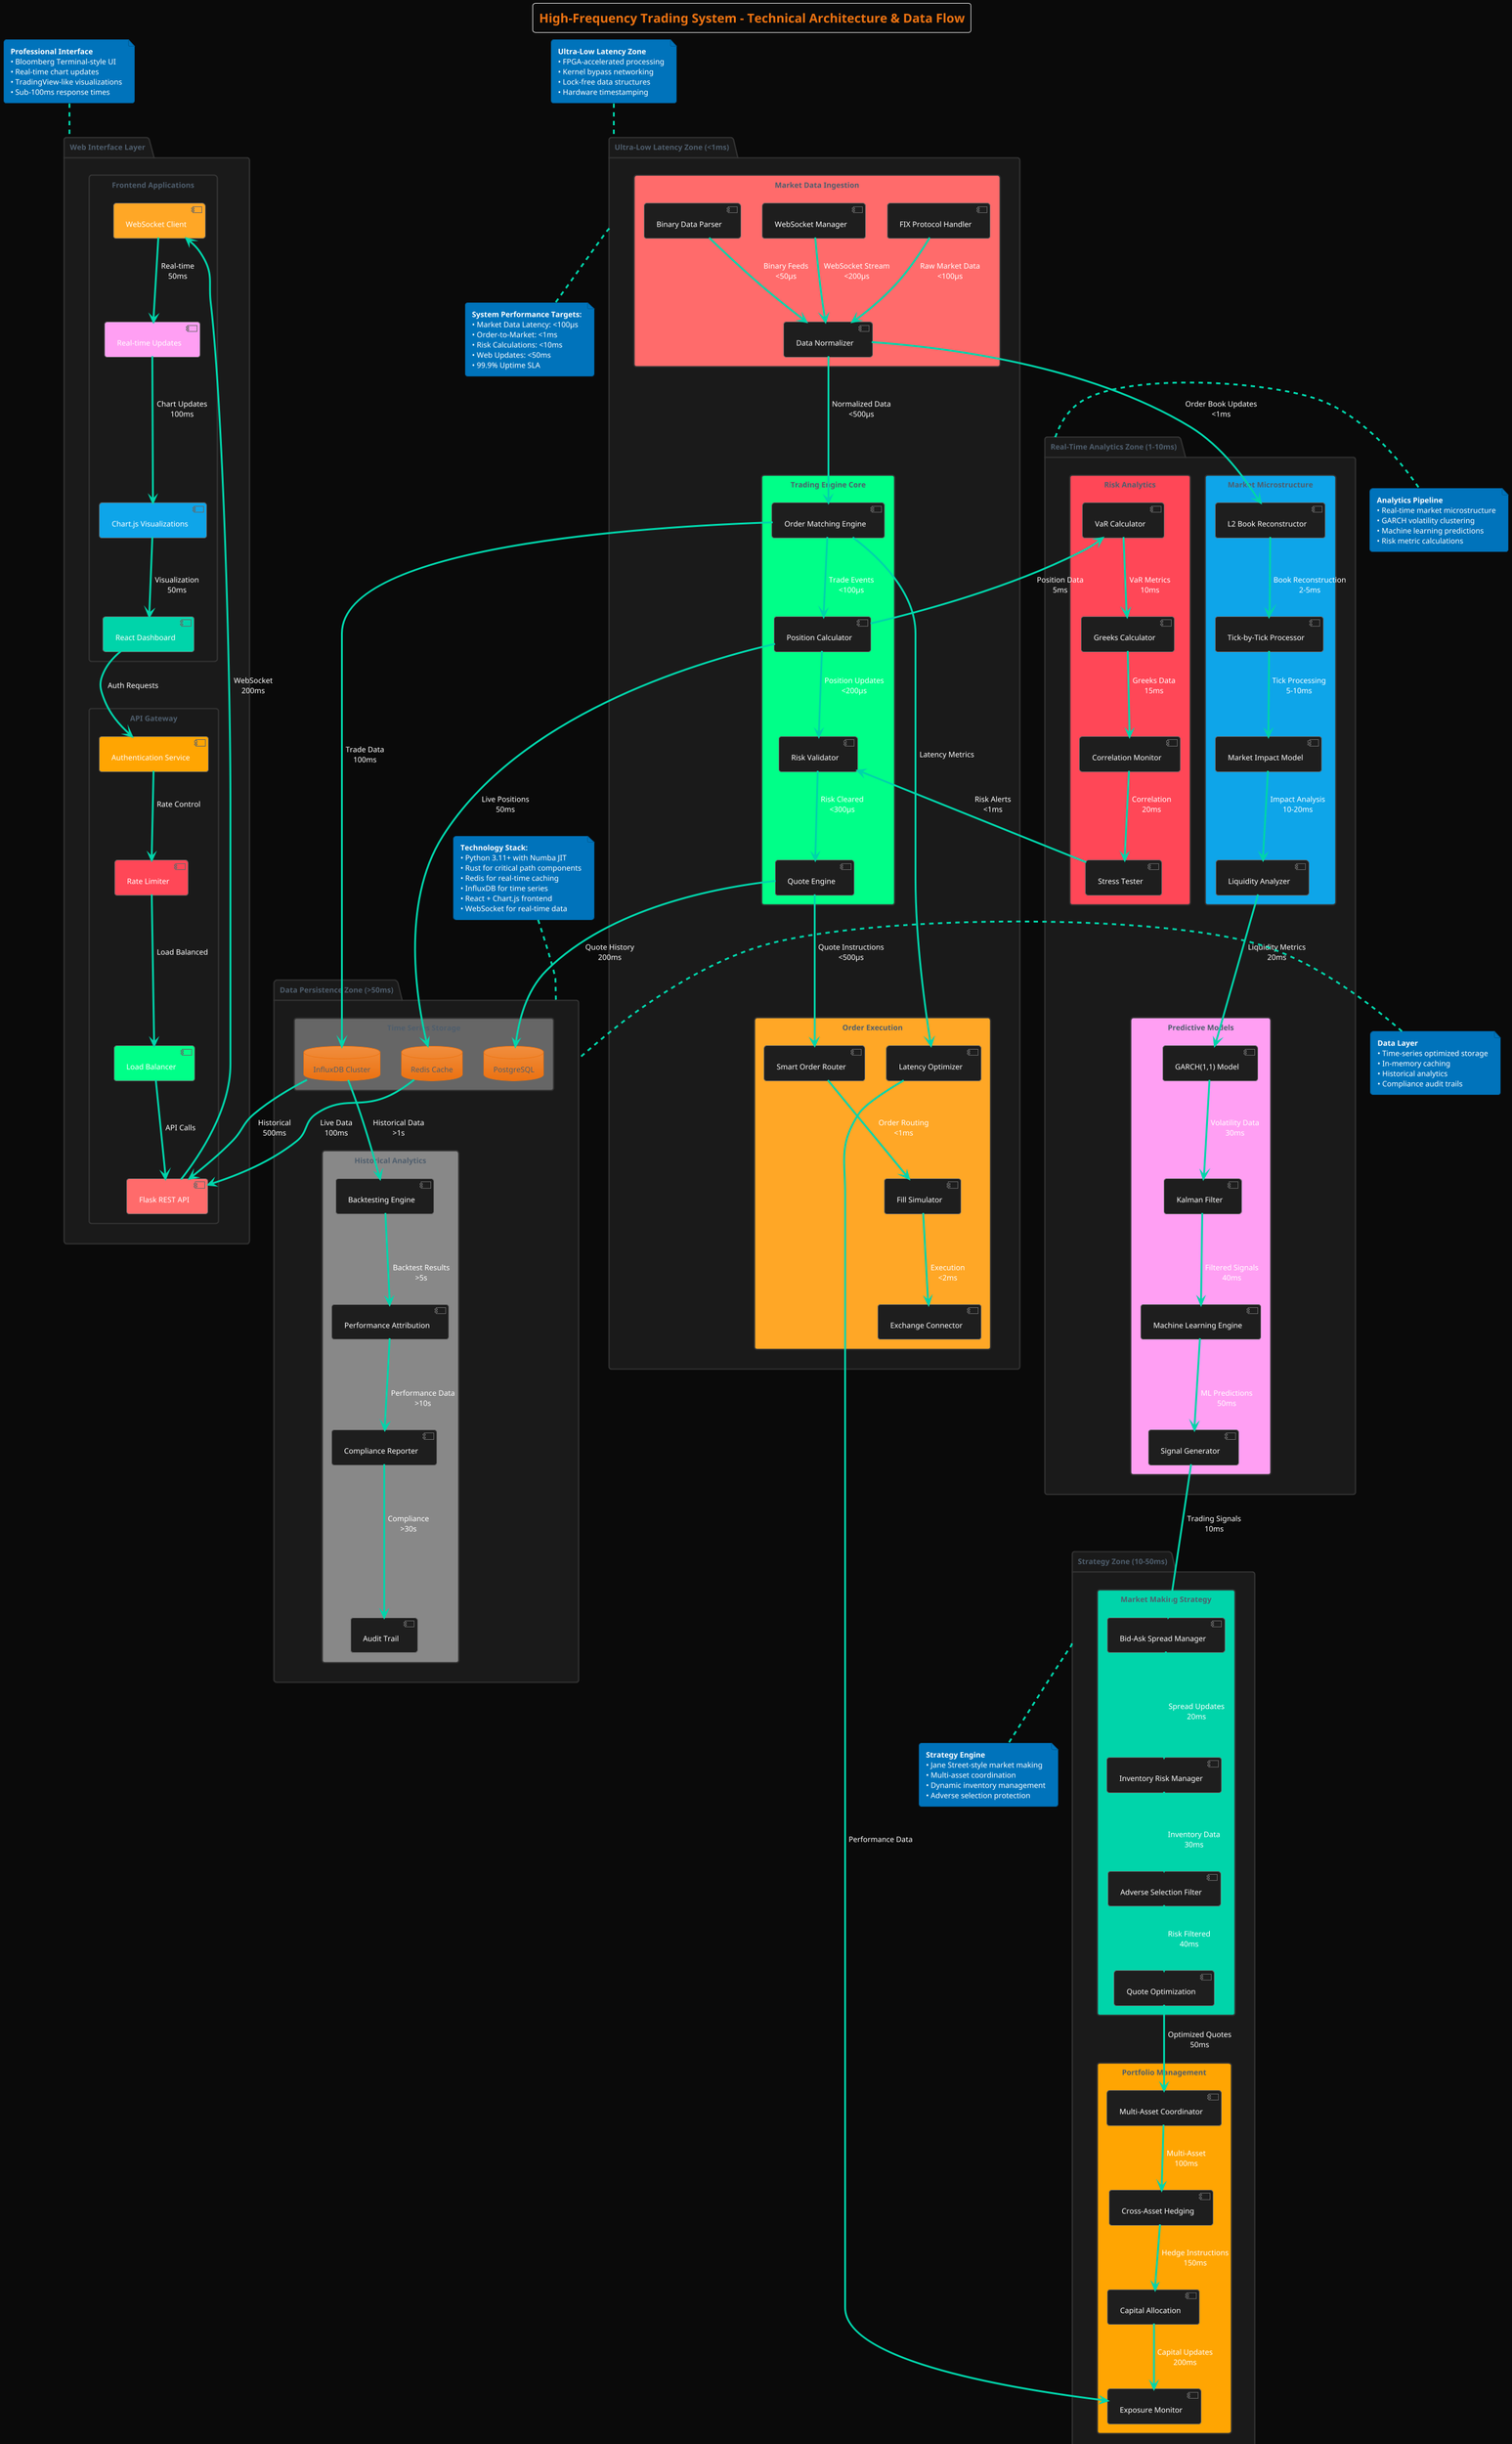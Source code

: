 @startuml HFT_Technical_Architecture
!theme aws-orange

title High-Frequency Trading System - Technical Architecture & Data Flow

skinparam backgroundColor #0a0a0a
skinparam defaultTextColor #ffffff
skinparam packageBorderColor #333333
skinparam packageBackgroundColor #1a1a1a
skinparam componentBorderColor #666666
skinparam componentBackgroundColor #1e1e1e
skinparam arrowColor #00d4aa
skinparam arrowFontColor #ffffff

' Define latency zones
package "Ultra-Low Latency Zone (<1ms)" as ULL {
  
  rectangle "Market Data Ingestion" as MDI #ff6b6b {
    component "FIX Protocol Handler" as FIX
    component "WebSocket Manager" as WSM
    component "Binary Data Parser" as BDP
    component "Data Normalizer" as DN
  }
  
  rectangle "Trading Engine Core" as TEC #00ff88 {
    component "Order Matching Engine" as OME
    component "Position Calculator" as PC
    component "Risk Validator" as RV
    component "Quote Engine" as QE
  }
  
  rectangle "Order Execution" as OE #ffa726 {
    component "Smart Order Router" as SOR
    component "Fill Simulator" as FS2
    component "Latency Optimizer" as LO
    component "Exchange Connector" as EC
  }
}

' Define analytics zone
package "Real-Time Analytics Zone (1-10ms)" as RAZ {
  
  rectangle "Market Microstructure" as MM #0ea5e9 {
    component "L2 Book Reconstructor" as L2BR
    component "Tick-by-Tick Processor" as TTP
    component "Market Impact Model" as MIM
    component "Liquidity Analyzer" as LA
  }
  
  rectangle "Predictive Models" as PM3 #ff9ff3 {
    component "GARCH(1,1) Model" as GARCH
    component "Kalman Filter" as KF
    component "Machine Learning Engine" as MLE
    component "Signal Generator" as SG
  }
  
  rectangle "Risk Analytics" as RA2 #ff4757 {
    component "VaR Calculator" as VARC
    component "Greeks Calculator" as GC
    component "Correlation Monitor" as CM
    component "Stress Tester" as ST
  }
}

' Define strategy zone
package "Strategy Zone (10-50ms)" as SZ {
  
  rectangle "Market Making Strategy" as MMS2 #00d4aa {
    component "Bid-Ask Spread Manager" as BASM
    component "Inventory Risk Manager" as IRM
    component "Adverse Selection Filter" as ASF
    component "Quote Optimization" as QO
  }
  
  rectangle "Portfolio Management" as PM4 #ffa502 {
    component "Multi-Asset Coordinator" as MAC
    component "Cross-Asset Hedging" as CAH
    component "Capital Allocation" as CA
    component "Exposure Monitor" as EM
  }
}

' Define persistence zone
package "Data Persistence Zone (>50ms)" as DPZ {
  
  rectangle "Time Series Storage" as TSS #666666 {
    database "InfluxDB Cluster" as IDB
    database "Redis Cache" as RC
    database "PostgreSQL" as PG
  }
  
  rectangle "Historical Analytics" as HA #888888 {
    component "Backtesting Engine" as BE
    component "Performance Attribution" as PA2
    component "Compliance Reporter" as CR
    component "Audit Trail" as AT
  }
}

' Define web interface
package "Web Interface Layer" as WIL {
  
  rectangle "Frontend Applications" as FA {
    component "React Dashboard" as RD #00d4aa
    component "Chart.js Visualizations" as CJV #0ea5e9
    component "WebSocket Client" as WSC #ffa726
    component "Real-time Updates" as RTU #ff9ff3
  }
  
  rectangle "API Gateway" as AG {
    component "Flask REST API" as FRA #ff6b6b
    component "Authentication Service" as AS #ffa502
    component "Rate Limiter" as RLM #ff4757
    component "Load Balancer" as LB #00ff88
  }
}

' Data Flow Arrows with Latency Labels
FIX --> DN : "Raw Market Data\n<100μs"
WSM --> DN : "WebSocket Stream\n<200μs"
BDP --> DN : "Binary Feeds\n<50μs"

DN --> OME : "Normalized Data\n<500μs"
DN --> L2BR : "Order Book Updates\n<1ms"

OME --> PC : "Trade Events\n<100μs"
PC --> RV : "Position Updates\n<200μs"
RV --> QE : "Risk Cleared\n<300μs"

QE --> SOR : "Quote Instructions\n<500μs"
SOR --> FS2 : "Order Routing\n<1ms"
FS2 --> EC : "Execution\n<2ms"

L2BR --> TTP : "Book Reconstruction\n2-5ms"
TTP --> MIM : "Tick Processing\n5-10ms"
MIM --> LA : "Impact Analysis\n10-20ms"

LA --> GARCH : "Liquidity Metrics\n20ms"
GARCH --> KF : "Volatility Data\n30ms"
KF --> MLE : "Filtered Signals\n40ms"
MLE --> SG : "ML Predictions\n50ms"

SG --> BASM : "Trading Signals\n10ms"
BASM --> IRM : "Spread Updates\n20ms"
IRM --> ASF : "Inventory Data\n30ms"
ASF --> QO : "Risk Filtered\n40ms"

QO --> MAC : "Optimized Quotes\n50ms"
MAC --> CAH : "Multi-Asset\n100ms"
CAH --> CA : "Hedge Instructions\n150ms"
CA --> EM : "Capital Updates\n200ms"

' Risk monitoring flows
PC --> VARC : "Position Data\n5ms"
VARC --> GC : "VaR Metrics\n10ms"
GC --> CM : "Greeks Data\n15ms"
CM --> ST : "Correlation\n20ms"

ST --> RV : "Risk Alerts\n<1ms"

' Persistence flows
OME --> IDB : "Trade Data\n100ms"
PC --> RC : "Live Positions\n50ms"
QE --> PG : "Quote History\n200ms"

IDB --> BE : "Historical Data\n>1s"
BE --> PA2 : "Backtest Results\n>5s"
PA2 --> CR : "Performance Data\n>10s"
CR --> AT : "Compliance\n>30s"

' Web interface flows
RC --> FRA : "Live Data\n100ms"
IDB --> FRA : "Historical\n500ms"
FRA --> WSC : "WebSocket\n200ms"
WSC --> RTU : "Real-time\n50ms"
RTU --> CJV : "Chart Updates\n100ms"
CJV --> RD : "Visualization\n50ms"

' Authentication and security
RD --> AS : "Auth Requests"
AS --> RLM : "Rate Control"
RLM --> LB : "Load Balanced"
LB --> FRA : "API Calls"

' System monitoring
OME --> LO : "Latency Metrics"
LO --> EM : "Performance Data"

note top of ULL : **Ultra-Low Latency Zone**\n• FPGA-accelerated processing\n• Kernel bypass networking\n• Lock-free data structures\n• Hardware timestamping

note right of RAZ : **Analytics Pipeline**\n• Real-time market microstructure\n• GARCH volatility clustering\n• Machine learning predictions\n• Risk metric calculations

note bottom of SZ : **Strategy Engine**\n• Jane Street-style market making\n• Multi-asset coordination\n• Dynamic inventory management\n• Adverse selection protection

note left of DPZ : **Data Layer**\n• Time-series optimized storage\n• In-memory caching\n• Historical analytics\n• Compliance audit trails

note top of WIL : **Professional Interface**\n• Bloomberg Terminal-style UI\n• Real-time chart updates\n• TradingView-like visualizations\n• Sub-100ms response times

' Performance annotations
note as N1
**System Performance Targets:**
• Market Data Latency: <100μs
• Order-to-Market: <1ms  
• Risk Calculations: <10ms
• Web Updates: <50ms
• 99.9% Uptime SLA
end note

note as N2
**Technology Stack:**
• Python 3.11+ with Numba JIT
• Rust for critical path components
• Redis for real-time caching
• InfluxDB for time series
• React + Chart.js frontend
• WebSocket for real-time data
end note

N1 .up. ULL
N2 .down. DPZ

@enduml
